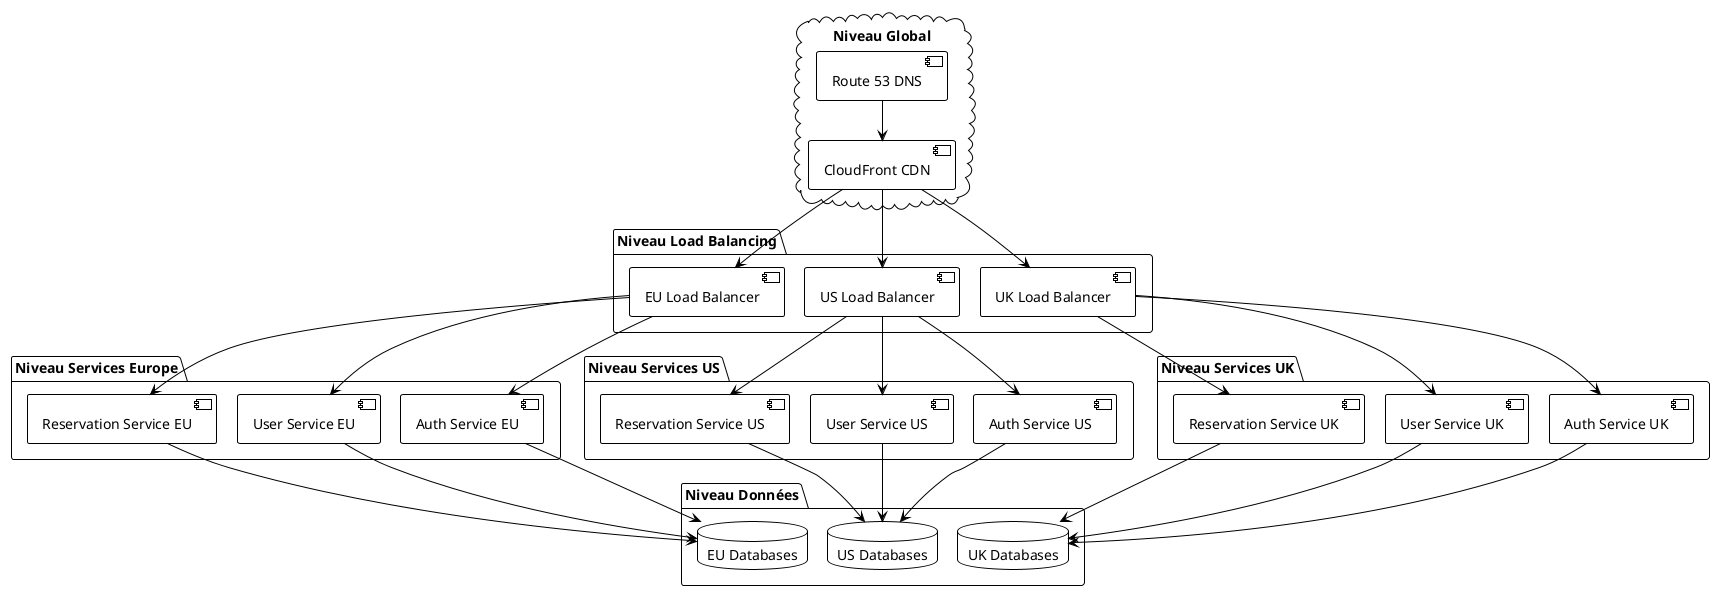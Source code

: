 @startuml Déploiement Multi-Régional A4 Portrait
!theme plain
skinparam direction top to bottom
skinparam ranksep 40
skinparam nodesep 20

' Niveau 1: DNS Global (haut)
cloud "Niveau Global" {
  [Route 53 DNS] as DNS
  [CloudFront CDN] as CDN
  DNS --> CDN
}

' Niveau 2: Load Balancers régionaux
package "Niveau Load Balancing" {
  [EU Load Balancer] as EU_LB
  [US Load Balancer] as US_LB  
  [UK Load Balancer] as UK_LB

  CDN --> EU_LB
  CDN --> US_LB
  CDN --> UK_LB
}

' Niveau 3: Services par région (empilés verticalement)
package "Niveau Services Europe" {
  [Auth Service EU] as EU_Auth
  [User Service EU] as EU_User
  [Reservation Service EU] as EU_Reservation

  EU_LB --> EU_Auth
  EU_LB --> EU_User
  EU_LB --> EU_Reservation
}

package "Niveau Services US" {
  [Auth Service US] as US_Auth
  [User Service US] as US_User
  [Reservation Service US] as US_Reservation

  US_LB --> US_Auth
  US_LB --> US_User
  US_LB --> US_Reservation
}

package "Niveau Services UK" {
  [Auth Service UK] as UK_Auth
  [User Service UK] as UK_User
  [Reservation Service UK] as UK_Reservation

  UK_LB --> UK_Auth
  UK_LB --> UK_User
  UK_LB --> UK_Reservation
}

' Niveau 4: Bases de données (bas)
package "Niveau Données" {
  database "EU Databases" as EU_DB
  database "US Databases" as US_DB
  database "UK Databases" as UK_DB

  EU_Auth --> EU_DB
  EU_User --> EU_DB
  EU_Reservation --> EU_DB
  US_Auth --> US_DB
  US_User --> US_DB
  US_Reservation --> US_DB
  UK_Auth --> UK_DB
  UK_User --> UK_DB
  UK_Reservation --> UK_DB
}

@enduml